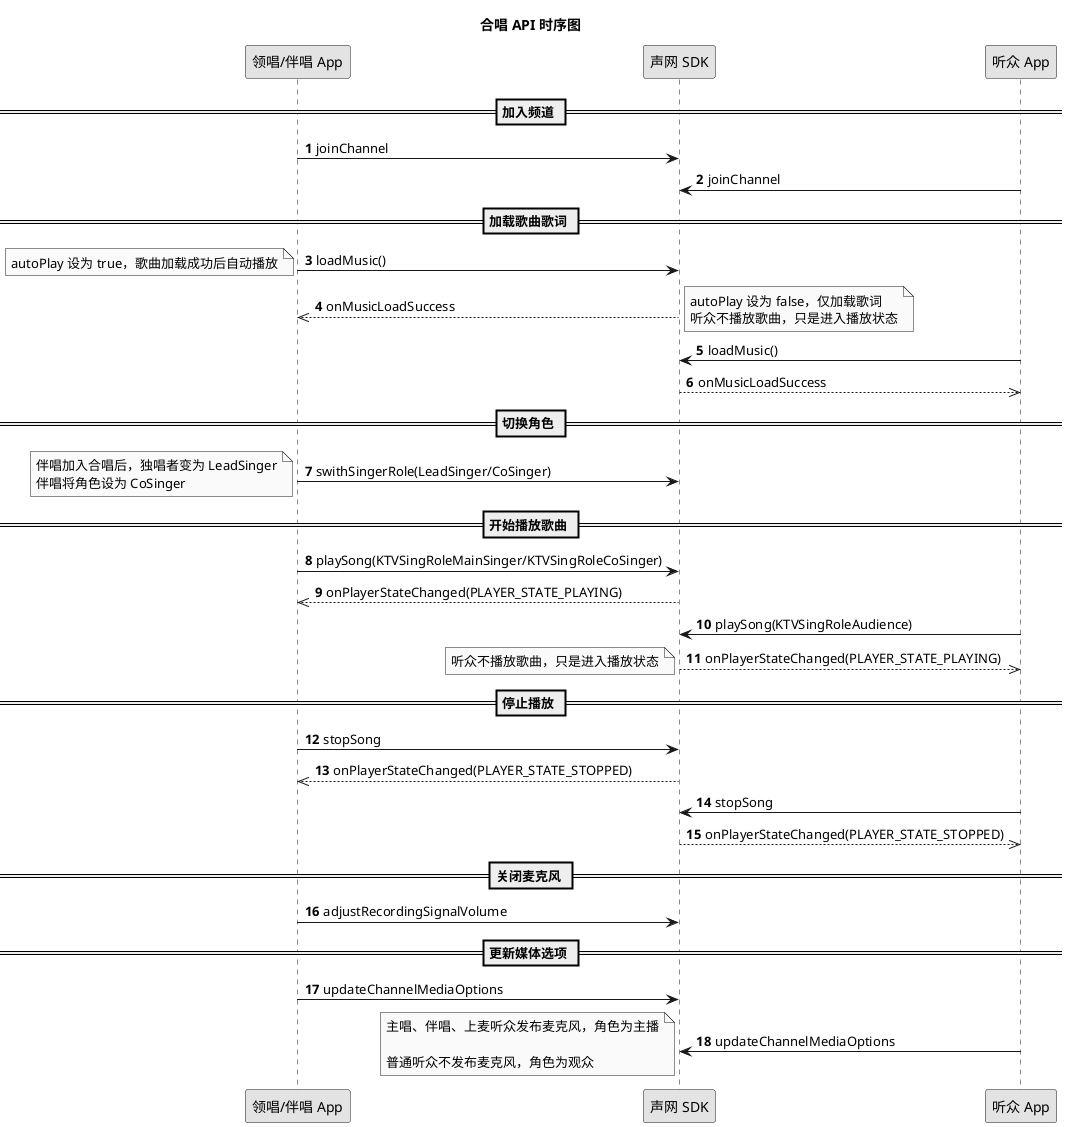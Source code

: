 @startuml
title 合唱 API 时序图
autonumber
skinparam monochrome true
participant "领唱/伴唱 App" as a
participant "声网 SDK" as b
participant "听众 App" as c
== 加入频道 ==
a -> b: joinChannel
c -> b: joinChannel
== 加载歌曲歌词 ==
a -> b: loadMusic()
note left
autoPlay 设为 true，歌曲加载成功后自动播放
end note
b -->> a: onMusicLoadSuccess
note right
autoPlay 设为 false，仅加载歌词
听众不播放歌曲，只是进入播放状态
end note
c -> b: loadMusic()
b -->> c: onMusicLoadSuccess
== 切换角色 ==
a -> b:swithSingerRole(LeadSinger/CoSinger)
note left
伴唱加入合唱后，独唱者变为 LeadSinger
伴唱将角色设为 CoSinger
end note

== 开始播放歌曲 ==
a -> b: playSong(KTVSingRoleMainSinger/KTVSingRoleCoSinger)
b -->> a: onPlayerStateChanged(PLAYER_STATE_PLAYING)
c -> b: playSong(KTVSingRoleAudience)
b -->> c: onPlayerStateChanged(PLAYER_STATE_PLAYING)
note left
听众不播放歌曲，只是进入播放状态
end note
== 停止播放 ==
a -> b: stopSong
b -->> a: onPlayerStateChanged(PLAYER_STATE_STOPPED)
c -> b: stopSong
b -->> c: onPlayerStateChanged(PLAYER_STATE_STOPPED)
== 关闭麦克风 ==
a -> b: adjustRecordingSignalVolume
== 更新媒体选项 ==
a -> b: updateChannelMediaOptions
c -> b: updateChannelMediaOptions
note left
主唱、伴唱、上麦听众发布麦克风，角色为主播

普通听众不发布麦克风，角色为观众
end note
@enduml